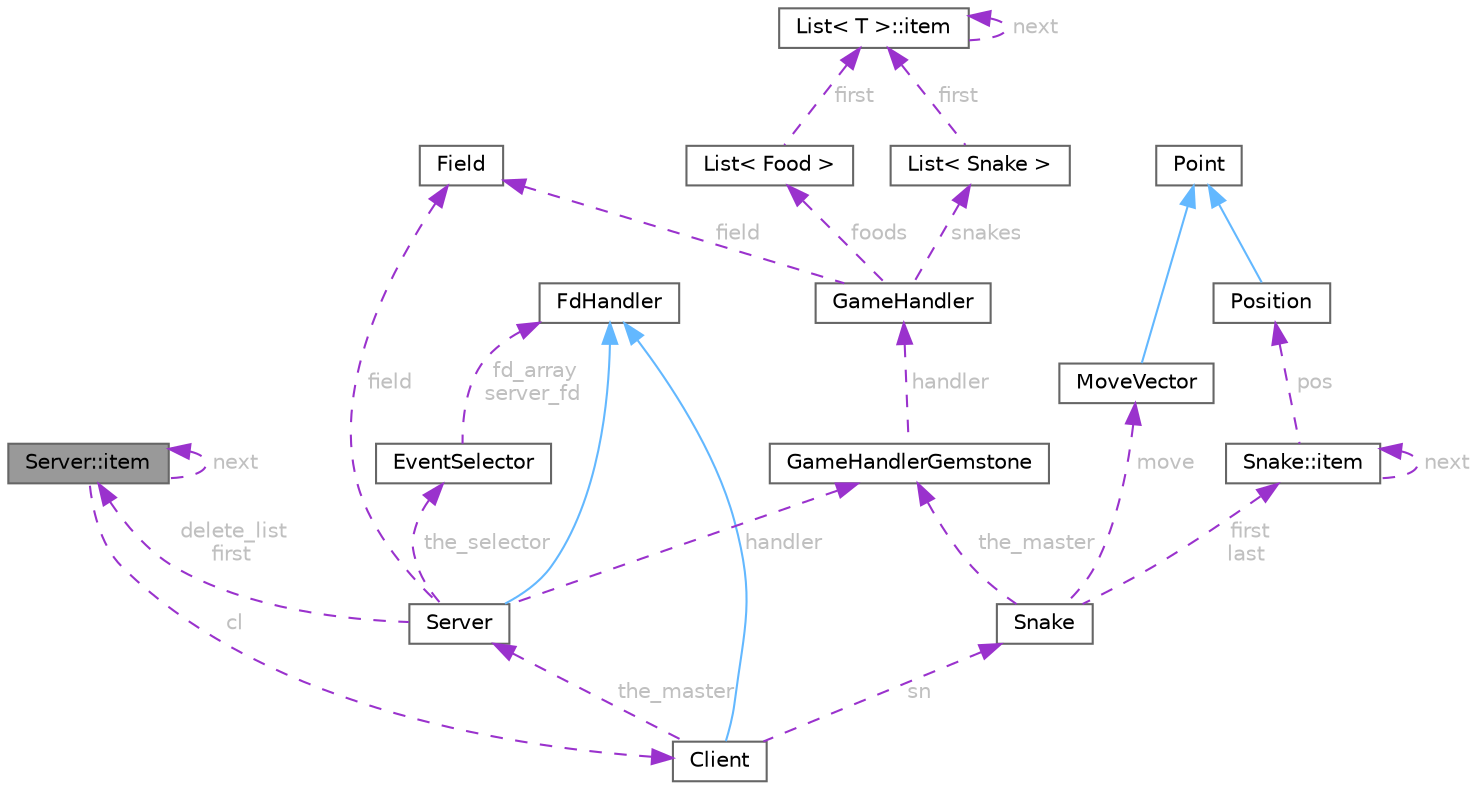 digraph "Server::item"
{
 // LATEX_PDF_SIZE
  bgcolor="transparent";
  edge [fontname=Helvetica,fontsize=10,labelfontname=Helvetica,labelfontsize=10];
  node [fontname=Helvetica,fontsize=10,shape=box,height=0.2,width=0.4];
  Node1 [id="Node000001",label="Server::item",height=0.2,width=0.4,color="gray40", fillcolor="grey60", style="filled", fontcolor="black",tooltip=" "];
  Node2 -> Node1 [id="edge1_Node000001_Node000002",dir="back",color="darkorchid3",style="dashed",tooltip=" ",label=" cl",fontcolor="grey" ];
  Node2 [id="Node000002",label="Client",height=0.2,width=0.4,color="gray40", fillcolor="white", style="filled",URL="$class_client.html",tooltip="Класс для управления клиентом."];
  Node3 -> Node2 [id="edge2_Node000002_Node000003",dir="back",color="steelblue1",style="solid",tooltip=" "];
  Node3 [id="Node000003",label="FdHandler",height=0.2,width=0.4,color="gray40", fillcolor="white", style="filled",URL="$class_fd_handler.html",tooltip="Абстрактный класс для обработки дескрипторов."];
  Node4 -> Node2 [id="edge3_Node000002_Node000004",dir="back",color="darkorchid3",style="dashed",tooltip=" ",label=" sn",fontcolor="grey" ];
  Node4 [id="Node000004",label="Snake",height=0.2,width=0.4,color="gray40", fillcolor="white", style="filled",URL="$class_snake.html",tooltip="Класс для представления змеи в игре."];
  Node5 -> Node4 [id="edge4_Node000004_Node000005",dir="back",color="darkorchid3",style="dashed",tooltip=" ",label=" first\nlast",fontcolor="grey" ];
  Node5 [id="Node000005",label="Snake::item",height=0.2,width=0.4,color="gray40", fillcolor="white", style="filled",URL="$struct_snake_1_1item.html",tooltip="Структура для представления элементов змеи."];
  Node6 -> Node5 [id="edge5_Node000005_Node000006",dir="back",color="darkorchid3",style="dashed",tooltip=" ",label=" pos",fontcolor="grey" ];
  Node6 [id="Node000006",label="Position",height=0.2,width=0.4,color="gray40", fillcolor="white", style="filled",URL="$class_position.html",tooltip="Класс позиции."];
  Node7 -> Node6 [id="edge6_Node000006_Node000007",dir="back",color="steelblue1",style="solid",tooltip=" "];
  Node7 [id="Node000007",label="Point",height=0.2,width=0.4,color="gray40", fillcolor="white", style="filled",URL="$class_point.html",tooltip="Класс точки на плоскости."];
  Node5 -> Node5 [id="edge7_Node000005_Node000005",dir="back",color="darkorchid3",style="dashed",tooltip=" ",label=" next",fontcolor="grey" ];
  Node8 -> Node4 [id="edge8_Node000004_Node000008",dir="back",color="darkorchid3",style="dashed",tooltip=" ",label=" move",fontcolor="grey" ];
  Node8 [id="Node000008",label="MoveVector",height=0.2,width=0.4,color="gray40", fillcolor="white", style="filled",URL="$class_move_vector.html",tooltip="Класс вектора движения."];
  Node7 -> Node8 [id="edge9_Node000008_Node000007",dir="back",color="steelblue1",style="solid",tooltip=" "];
  Node9 -> Node4 [id="edge10_Node000004_Node000009",dir="back",color="darkorchid3",style="dashed",tooltip=" ",label=" the_master",fontcolor="grey" ];
  Node9 [id="Node000009",label="GameHandlerGemstone",height=0.2,width=0.4,color="gray40", fillcolor="white", style="filled",URL="$class_game_handler_gemstone.html",tooltip="Класс, представляющий обработчик"];
  Node10 -> Node9 [id="edge11_Node000009_Node000010",dir="back",color="darkorchid3",style="dashed",tooltip=" ",label=" handler",fontcolor="grey" ];
  Node10 [id="Node000010",label="GameHandler",height=0.2,width=0.4,color="gray40", fillcolor="white", style="filled",URL="$class_game_handler.html",tooltip="GameHandler класс реализует основную логику игры"];
  Node11 -> Node10 [id="edge12_Node000010_Node000011",dir="back",color="darkorchid3",style="dashed",tooltip=" ",label=" field",fontcolor="grey" ];
  Node11 [id="Node000011",label="Field",height=0.2,width=0.4,color="gray40", fillcolor="white", style="filled",URL="$class_field.html",tooltip="Класс, представляющий игровое поле."];
  Node12 -> Node10 [id="edge13_Node000010_Node000012",dir="back",color="darkorchid3",style="dashed",tooltip=" ",label=" foods",fontcolor="grey" ];
  Node12 [id="Node000012",label="List\< Food \>",height=0.2,width=0.4,color="gray40", fillcolor="white", style="filled",URL="$class_list.html",tooltip=" "];
  Node13 -> Node12 [id="edge14_Node000012_Node000013",dir="back",color="darkorchid3",style="dashed",tooltip=" ",label=" first",fontcolor="grey" ];
  Node13 [id="Node000013",label="List\< T \>::item",height=0.2,width=0.4,color="gray40", fillcolor="white", style="filled",URL="$struct_list_1_1item.html",tooltip=" "];
  Node13 -> Node13 [id="edge15_Node000013_Node000013",dir="back",color="darkorchid3",style="dashed",tooltip=" ",label=" next",fontcolor="grey" ];
  Node14 -> Node10 [id="edge16_Node000010_Node000014",dir="back",color="darkorchid3",style="dashed",tooltip=" ",label=" snakes",fontcolor="grey" ];
  Node14 [id="Node000014",label="List\< Snake \>",height=0.2,width=0.4,color="gray40", fillcolor="white", style="filled",URL="$class_list.html",tooltip=" "];
  Node13 -> Node14 [id="edge17_Node000014_Node000013",dir="back",color="darkorchid3",style="dashed",tooltip=" ",label=" first",fontcolor="grey" ];
  Node15 -> Node2 [id="edge18_Node000002_Node000015",dir="back",color="darkorchid3",style="dashed",tooltip=" ",label=" the_master",fontcolor="grey" ];
  Node15 [id="Node000015",label="Server",height=0.2,width=0.4,color="gray40", fillcolor="white", style="filled",URL="$class_server.html",tooltip="Класс для управления сервером."];
  Node3 -> Node15 [id="edge19_Node000015_Node000003",dir="back",color="steelblue1",style="solid",tooltip=" "];
  Node1 -> Node15 [id="edge20_Node000015_Node000001",dir="back",color="darkorchid3",style="dashed",tooltip=" ",label=" delete_list\nfirst",fontcolor="grey" ];
  Node16 -> Node15 [id="edge21_Node000015_Node000016",dir="back",color="darkorchid3",style="dashed",tooltip=" ",label=" the_selector",fontcolor="grey" ];
  Node16 [id="Node000016",label="EventSelector",height=0.2,width=0.4,color="gray40", fillcolor="white", style="filled",URL="$class_event_selector.html",tooltip="Класс для управления событиями."];
  Node3 -> Node16 [id="edge22_Node000016_Node000003",dir="back",color="darkorchid3",style="dashed",tooltip=" ",label=" fd_array\nserver_fd",fontcolor="grey" ];
  Node11 -> Node15 [id="edge23_Node000015_Node000011",dir="back",color="darkorchid3",style="dashed",tooltip=" ",label=" field",fontcolor="grey" ];
  Node9 -> Node15 [id="edge24_Node000015_Node000009",dir="back",color="darkorchid3",style="dashed",tooltip=" ",label=" handler",fontcolor="grey" ];
  Node1 -> Node1 [id="edge25_Node000001_Node000001",dir="back",color="darkorchid3",style="dashed",tooltip=" ",label=" next",fontcolor="grey" ];
}
